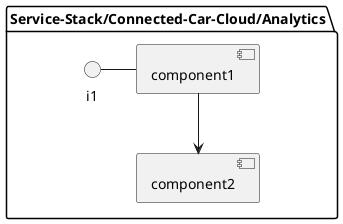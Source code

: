 @startuml

package "Service-Stack/Connected-Car-Cloud/Analytics" {
component component1
component component2
interface i1

}
i1 - component1
component1 --> component2
@enduml
